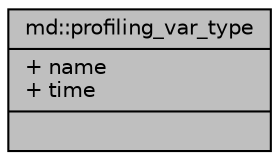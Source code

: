 digraph "md::profiling_var_type"
{
  edge [fontname="Helvetica",fontsize="10",labelfontname="Helvetica",labelfontsize="10"];
  node [fontname="Helvetica",fontsize="10",shape=record];
  Node1 [label="{md::profiling_var_type\n|+ name\l+ time\l|}",height=0.2,width=0.4,color="black", fillcolor="grey75", style="filled" fontcolor="black"];
}
